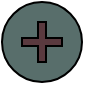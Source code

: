 <mxfile version="13.10.1" type="device"><diagram id="smEPuo20uR80xJiTClcm" name="Page-1"><mxGraphModel dx="-489" dy="201" grid="1" gridSize="10" guides="1" tooltips="1" connect="1" arrows="1" fold="1" page="1" pageScale="1" pageWidth="850" pageHeight="1100" math="0" shadow="0"><root><mxCell id="0"/><mxCell id="1" parent="0"/><mxCell id="X20-U_j5b16zcKC8lPX4-1" value="" style="ellipse;whiteSpace=wrap;html=1;aspect=fixed;fillColor=#586E6B;" vertex="1" parent="1"><mxGeometry x="1220" y="70" width="40" height="40" as="geometry"/></mxCell><mxCell id="X20-U_j5b16zcKC8lPX4-2" value="" style="shape=cross;whiteSpace=wrap;html=1;fillColor=#5A3A3F;" vertex="1" parent="1"><mxGeometry x="1230" y="80" width="20" height="20" as="geometry"/></mxCell></root></mxGraphModel></diagram></mxfile>
